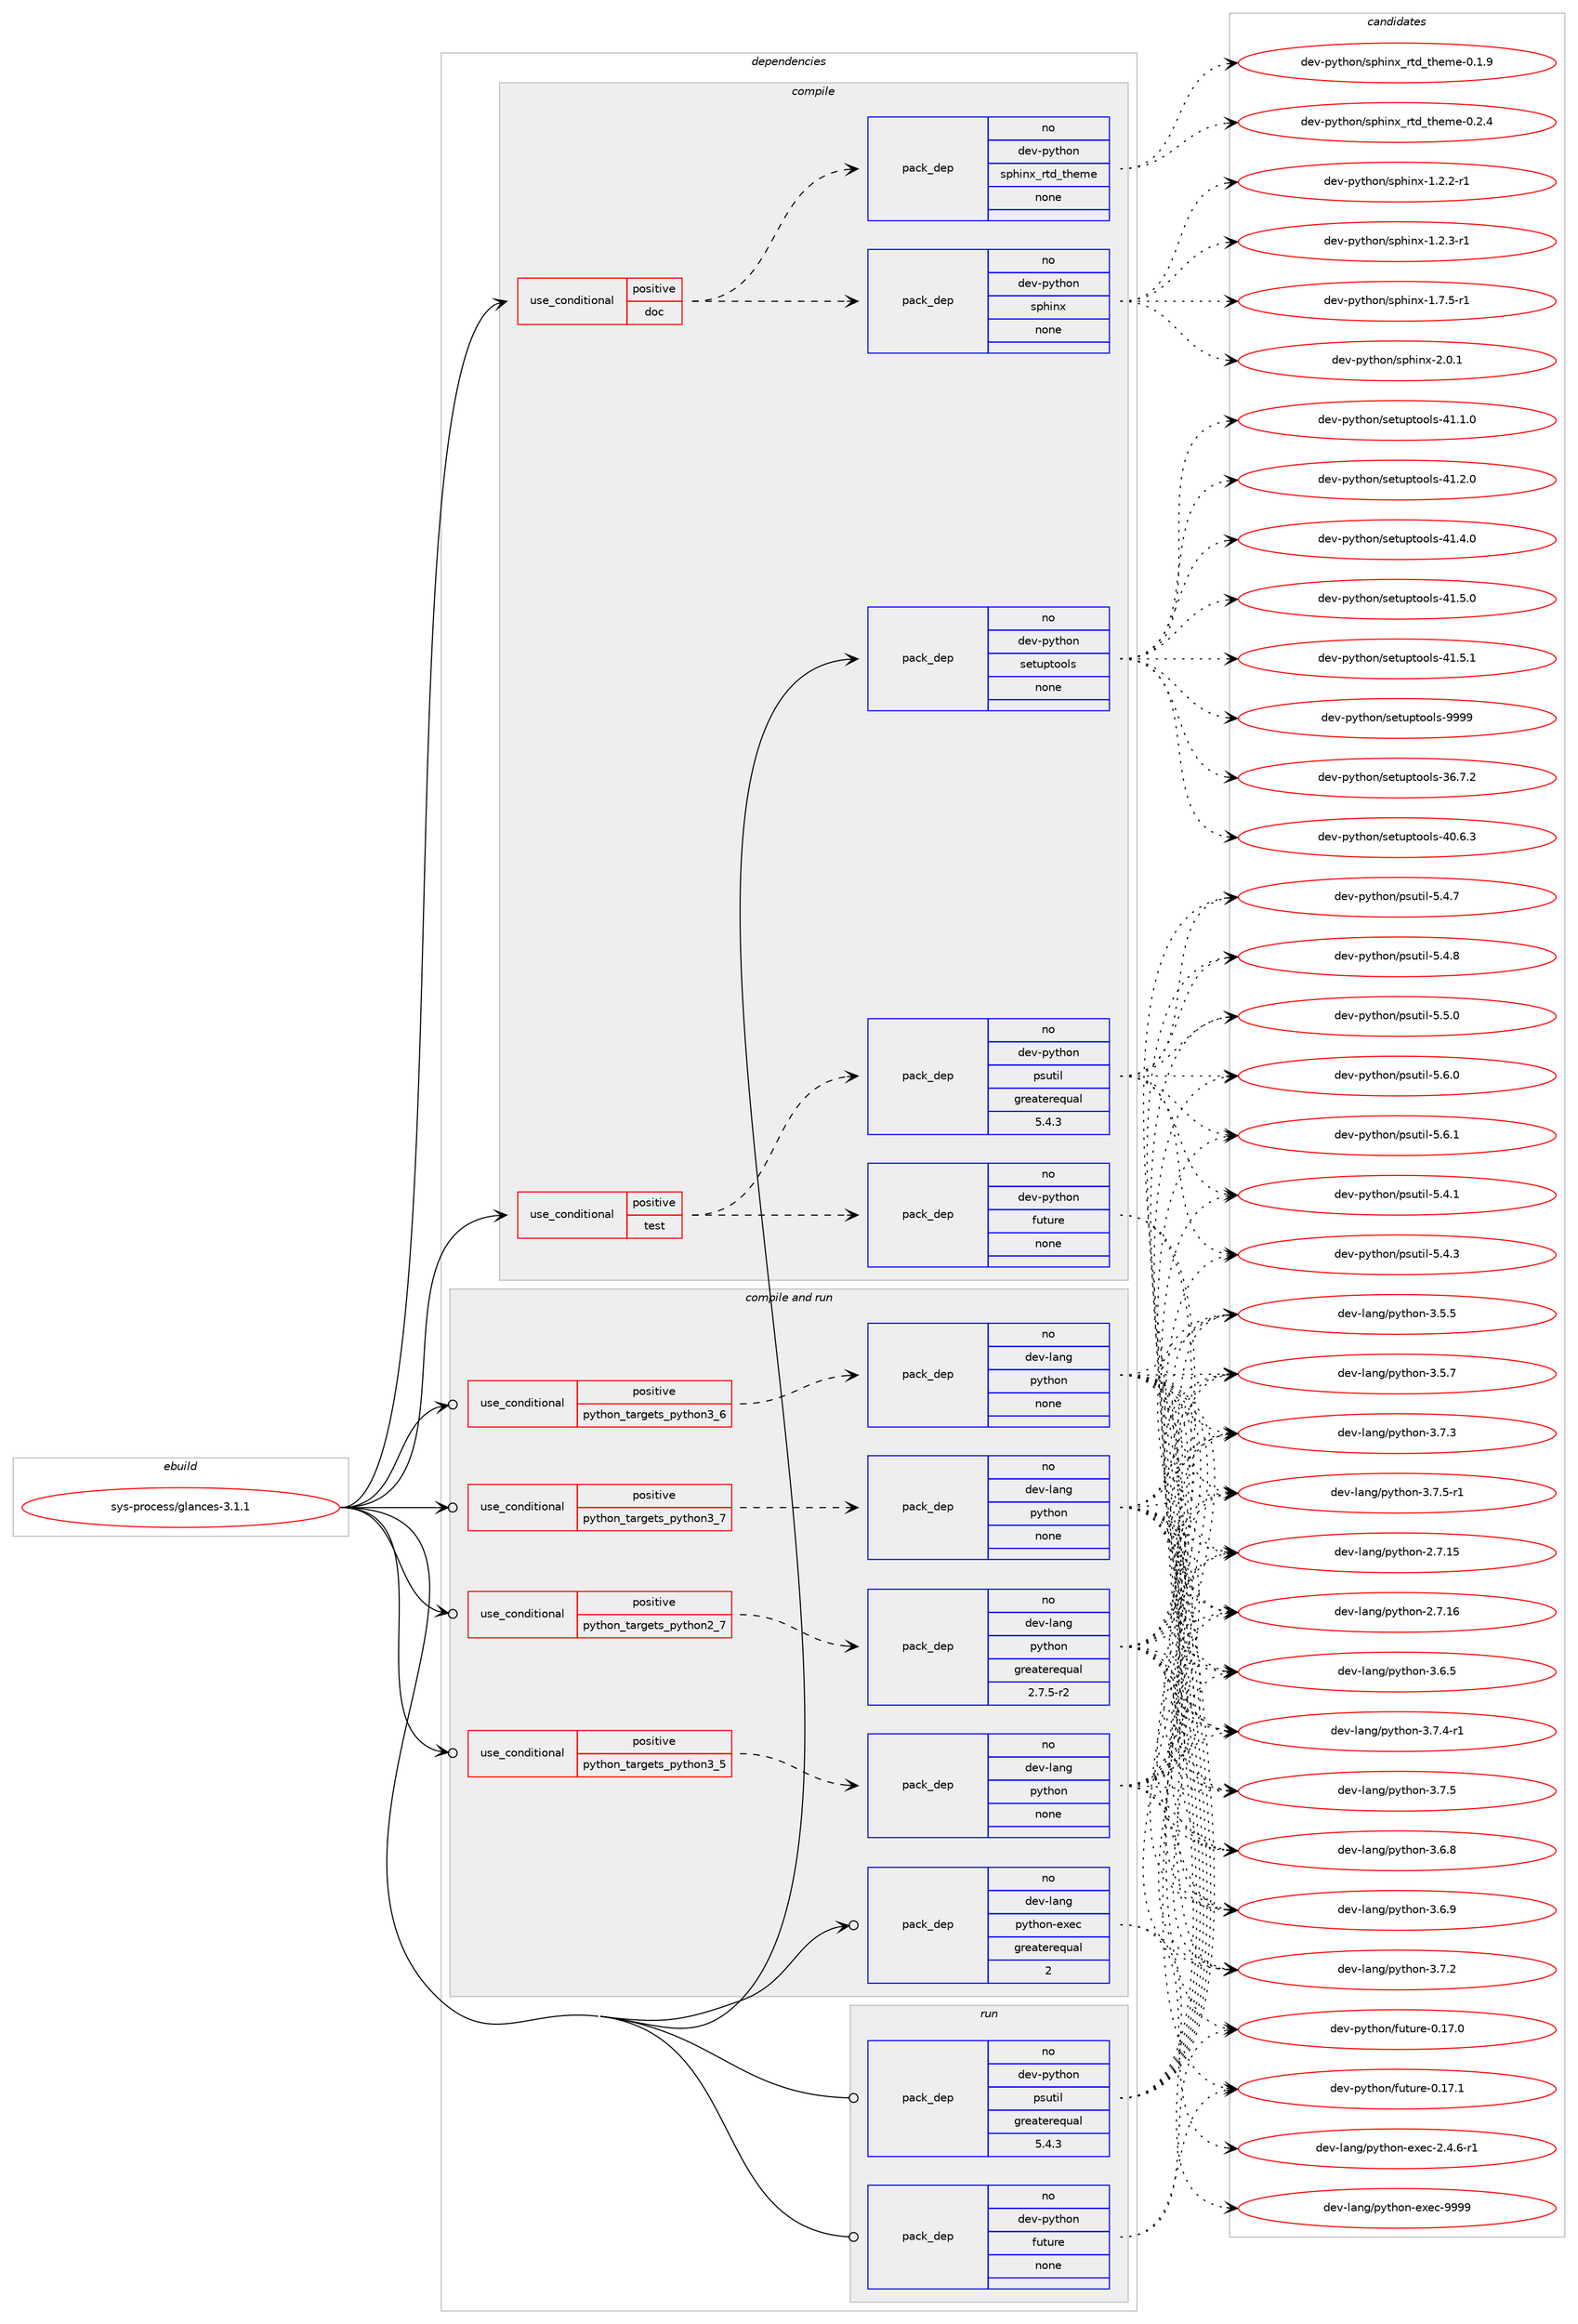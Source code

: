 digraph prolog {

# *************
# Graph options
# *************

newrank=true;
concentrate=true;
compound=true;
graph [rankdir=LR,fontname=Helvetica,fontsize=10,ranksep=1.5];#, ranksep=2.5, nodesep=0.2];
edge  [arrowhead=vee];
node  [fontname=Helvetica,fontsize=10];

# **********
# The ebuild
# **********

subgraph cluster_leftcol {
color=gray;
rank=same;
label=<<i>ebuild</i>>;
id [label="sys-process/glances-3.1.1", color=red, width=4, href="../sys-process/glances-3.1.1.svg"];
}

# ****************
# The dependencies
# ****************

subgraph cluster_midcol {
color=gray;
label=<<i>dependencies</i>>;
subgraph cluster_compile {
fillcolor="#eeeeee";
style=filled;
label=<<i>compile</i>>;
subgraph cond216262 {
dependency899770 [label=<<TABLE BORDER="0" CELLBORDER="1" CELLSPACING="0" CELLPADDING="4"><TR><TD ROWSPAN="3" CELLPADDING="10">use_conditional</TD></TR><TR><TD>positive</TD></TR><TR><TD>doc</TD></TR></TABLE>>, shape=none, color=red];
subgraph pack667670 {
dependency899771 [label=<<TABLE BORDER="0" CELLBORDER="1" CELLSPACING="0" CELLPADDING="4" WIDTH="220"><TR><TD ROWSPAN="6" CELLPADDING="30">pack_dep</TD></TR><TR><TD WIDTH="110">no</TD></TR><TR><TD>dev-python</TD></TR><TR><TD>sphinx</TD></TR><TR><TD>none</TD></TR><TR><TD></TD></TR></TABLE>>, shape=none, color=blue];
}
dependency899770:e -> dependency899771:w [weight=20,style="dashed",arrowhead="vee"];
subgraph pack667671 {
dependency899772 [label=<<TABLE BORDER="0" CELLBORDER="1" CELLSPACING="0" CELLPADDING="4" WIDTH="220"><TR><TD ROWSPAN="6" CELLPADDING="30">pack_dep</TD></TR><TR><TD WIDTH="110">no</TD></TR><TR><TD>dev-python</TD></TR><TR><TD>sphinx_rtd_theme</TD></TR><TR><TD>none</TD></TR><TR><TD></TD></TR></TABLE>>, shape=none, color=blue];
}
dependency899770:e -> dependency899772:w [weight=20,style="dashed",arrowhead="vee"];
}
id:e -> dependency899770:w [weight=20,style="solid",arrowhead="vee"];
subgraph cond216263 {
dependency899773 [label=<<TABLE BORDER="0" CELLBORDER="1" CELLSPACING="0" CELLPADDING="4"><TR><TD ROWSPAN="3" CELLPADDING="10">use_conditional</TD></TR><TR><TD>positive</TD></TR><TR><TD>test</TD></TR></TABLE>>, shape=none, color=red];
subgraph pack667672 {
dependency899774 [label=<<TABLE BORDER="0" CELLBORDER="1" CELLSPACING="0" CELLPADDING="4" WIDTH="220"><TR><TD ROWSPAN="6" CELLPADDING="30">pack_dep</TD></TR><TR><TD WIDTH="110">no</TD></TR><TR><TD>dev-python</TD></TR><TR><TD>future</TD></TR><TR><TD>none</TD></TR><TR><TD></TD></TR></TABLE>>, shape=none, color=blue];
}
dependency899773:e -> dependency899774:w [weight=20,style="dashed",arrowhead="vee"];
subgraph pack667673 {
dependency899775 [label=<<TABLE BORDER="0" CELLBORDER="1" CELLSPACING="0" CELLPADDING="4" WIDTH="220"><TR><TD ROWSPAN="6" CELLPADDING="30">pack_dep</TD></TR><TR><TD WIDTH="110">no</TD></TR><TR><TD>dev-python</TD></TR><TR><TD>psutil</TD></TR><TR><TD>greaterequal</TD></TR><TR><TD>5.4.3</TD></TR></TABLE>>, shape=none, color=blue];
}
dependency899773:e -> dependency899775:w [weight=20,style="dashed",arrowhead="vee"];
}
id:e -> dependency899773:w [weight=20,style="solid",arrowhead="vee"];
subgraph pack667674 {
dependency899776 [label=<<TABLE BORDER="0" CELLBORDER="1" CELLSPACING="0" CELLPADDING="4" WIDTH="220"><TR><TD ROWSPAN="6" CELLPADDING="30">pack_dep</TD></TR><TR><TD WIDTH="110">no</TD></TR><TR><TD>dev-python</TD></TR><TR><TD>setuptools</TD></TR><TR><TD>none</TD></TR><TR><TD></TD></TR></TABLE>>, shape=none, color=blue];
}
id:e -> dependency899776:w [weight=20,style="solid",arrowhead="vee"];
}
subgraph cluster_compileandrun {
fillcolor="#eeeeee";
style=filled;
label=<<i>compile and run</i>>;
subgraph cond216264 {
dependency899777 [label=<<TABLE BORDER="0" CELLBORDER="1" CELLSPACING="0" CELLPADDING="4"><TR><TD ROWSPAN="3" CELLPADDING="10">use_conditional</TD></TR><TR><TD>positive</TD></TR><TR><TD>python_targets_python2_7</TD></TR></TABLE>>, shape=none, color=red];
subgraph pack667675 {
dependency899778 [label=<<TABLE BORDER="0" CELLBORDER="1" CELLSPACING="0" CELLPADDING="4" WIDTH="220"><TR><TD ROWSPAN="6" CELLPADDING="30">pack_dep</TD></TR><TR><TD WIDTH="110">no</TD></TR><TR><TD>dev-lang</TD></TR><TR><TD>python</TD></TR><TR><TD>greaterequal</TD></TR><TR><TD>2.7.5-r2</TD></TR></TABLE>>, shape=none, color=blue];
}
dependency899777:e -> dependency899778:w [weight=20,style="dashed",arrowhead="vee"];
}
id:e -> dependency899777:w [weight=20,style="solid",arrowhead="odotvee"];
subgraph cond216265 {
dependency899779 [label=<<TABLE BORDER="0" CELLBORDER="1" CELLSPACING="0" CELLPADDING="4"><TR><TD ROWSPAN="3" CELLPADDING="10">use_conditional</TD></TR><TR><TD>positive</TD></TR><TR><TD>python_targets_python3_5</TD></TR></TABLE>>, shape=none, color=red];
subgraph pack667676 {
dependency899780 [label=<<TABLE BORDER="0" CELLBORDER="1" CELLSPACING="0" CELLPADDING="4" WIDTH="220"><TR><TD ROWSPAN="6" CELLPADDING="30">pack_dep</TD></TR><TR><TD WIDTH="110">no</TD></TR><TR><TD>dev-lang</TD></TR><TR><TD>python</TD></TR><TR><TD>none</TD></TR><TR><TD></TD></TR></TABLE>>, shape=none, color=blue];
}
dependency899779:e -> dependency899780:w [weight=20,style="dashed",arrowhead="vee"];
}
id:e -> dependency899779:w [weight=20,style="solid",arrowhead="odotvee"];
subgraph cond216266 {
dependency899781 [label=<<TABLE BORDER="0" CELLBORDER="1" CELLSPACING="0" CELLPADDING="4"><TR><TD ROWSPAN="3" CELLPADDING="10">use_conditional</TD></TR><TR><TD>positive</TD></TR><TR><TD>python_targets_python3_6</TD></TR></TABLE>>, shape=none, color=red];
subgraph pack667677 {
dependency899782 [label=<<TABLE BORDER="0" CELLBORDER="1" CELLSPACING="0" CELLPADDING="4" WIDTH="220"><TR><TD ROWSPAN="6" CELLPADDING="30">pack_dep</TD></TR><TR><TD WIDTH="110">no</TD></TR><TR><TD>dev-lang</TD></TR><TR><TD>python</TD></TR><TR><TD>none</TD></TR><TR><TD></TD></TR></TABLE>>, shape=none, color=blue];
}
dependency899781:e -> dependency899782:w [weight=20,style="dashed",arrowhead="vee"];
}
id:e -> dependency899781:w [weight=20,style="solid",arrowhead="odotvee"];
subgraph cond216267 {
dependency899783 [label=<<TABLE BORDER="0" CELLBORDER="1" CELLSPACING="0" CELLPADDING="4"><TR><TD ROWSPAN="3" CELLPADDING="10">use_conditional</TD></TR><TR><TD>positive</TD></TR><TR><TD>python_targets_python3_7</TD></TR></TABLE>>, shape=none, color=red];
subgraph pack667678 {
dependency899784 [label=<<TABLE BORDER="0" CELLBORDER="1" CELLSPACING="0" CELLPADDING="4" WIDTH="220"><TR><TD ROWSPAN="6" CELLPADDING="30">pack_dep</TD></TR><TR><TD WIDTH="110">no</TD></TR><TR><TD>dev-lang</TD></TR><TR><TD>python</TD></TR><TR><TD>none</TD></TR><TR><TD></TD></TR></TABLE>>, shape=none, color=blue];
}
dependency899783:e -> dependency899784:w [weight=20,style="dashed",arrowhead="vee"];
}
id:e -> dependency899783:w [weight=20,style="solid",arrowhead="odotvee"];
subgraph pack667679 {
dependency899785 [label=<<TABLE BORDER="0" CELLBORDER="1" CELLSPACING="0" CELLPADDING="4" WIDTH="220"><TR><TD ROWSPAN="6" CELLPADDING="30">pack_dep</TD></TR><TR><TD WIDTH="110">no</TD></TR><TR><TD>dev-lang</TD></TR><TR><TD>python-exec</TD></TR><TR><TD>greaterequal</TD></TR><TR><TD>2</TD></TR></TABLE>>, shape=none, color=blue];
}
id:e -> dependency899785:w [weight=20,style="solid",arrowhead="odotvee"];
}
subgraph cluster_run {
fillcolor="#eeeeee";
style=filled;
label=<<i>run</i>>;
subgraph pack667680 {
dependency899786 [label=<<TABLE BORDER="0" CELLBORDER="1" CELLSPACING="0" CELLPADDING="4" WIDTH="220"><TR><TD ROWSPAN="6" CELLPADDING="30">pack_dep</TD></TR><TR><TD WIDTH="110">no</TD></TR><TR><TD>dev-python</TD></TR><TR><TD>future</TD></TR><TR><TD>none</TD></TR><TR><TD></TD></TR></TABLE>>, shape=none, color=blue];
}
id:e -> dependency899786:w [weight=20,style="solid",arrowhead="odot"];
subgraph pack667681 {
dependency899787 [label=<<TABLE BORDER="0" CELLBORDER="1" CELLSPACING="0" CELLPADDING="4" WIDTH="220"><TR><TD ROWSPAN="6" CELLPADDING="30">pack_dep</TD></TR><TR><TD WIDTH="110">no</TD></TR><TR><TD>dev-python</TD></TR><TR><TD>psutil</TD></TR><TR><TD>greaterequal</TD></TR><TR><TD>5.4.3</TD></TR></TABLE>>, shape=none, color=blue];
}
id:e -> dependency899787:w [weight=20,style="solid",arrowhead="odot"];
}
}

# **************
# The candidates
# **************

subgraph cluster_choices {
rank=same;
color=gray;
label=<<i>candidates</i>>;

subgraph choice667670 {
color=black;
nodesep=1;
choice10010111845112121116104111110471151121041051101204549465046504511449 [label="dev-python/sphinx-1.2.2-r1", color=red, width=4,href="../dev-python/sphinx-1.2.2-r1.svg"];
choice10010111845112121116104111110471151121041051101204549465046514511449 [label="dev-python/sphinx-1.2.3-r1", color=red, width=4,href="../dev-python/sphinx-1.2.3-r1.svg"];
choice10010111845112121116104111110471151121041051101204549465546534511449 [label="dev-python/sphinx-1.7.5-r1", color=red, width=4,href="../dev-python/sphinx-1.7.5-r1.svg"];
choice1001011184511212111610411111047115112104105110120455046484649 [label="dev-python/sphinx-2.0.1", color=red, width=4,href="../dev-python/sphinx-2.0.1.svg"];
dependency899771:e -> choice10010111845112121116104111110471151121041051101204549465046504511449:w [style=dotted,weight="100"];
dependency899771:e -> choice10010111845112121116104111110471151121041051101204549465046514511449:w [style=dotted,weight="100"];
dependency899771:e -> choice10010111845112121116104111110471151121041051101204549465546534511449:w [style=dotted,weight="100"];
dependency899771:e -> choice1001011184511212111610411111047115112104105110120455046484649:w [style=dotted,weight="100"];
}
subgraph choice667671 {
color=black;
nodesep=1;
choice10010111845112121116104111110471151121041051101209511411610095116104101109101454846494657 [label="dev-python/sphinx_rtd_theme-0.1.9", color=red, width=4,href="../dev-python/sphinx_rtd_theme-0.1.9.svg"];
choice10010111845112121116104111110471151121041051101209511411610095116104101109101454846504652 [label="dev-python/sphinx_rtd_theme-0.2.4", color=red, width=4,href="../dev-python/sphinx_rtd_theme-0.2.4.svg"];
dependency899772:e -> choice10010111845112121116104111110471151121041051101209511411610095116104101109101454846494657:w [style=dotted,weight="100"];
dependency899772:e -> choice10010111845112121116104111110471151121041051101209511411610095116104101109101454846504652:w [style=dotted,weight="100"];
}
subgraph choice667672 {
color=black;
nodesep=1;
choice100101118451121211161041111104710211711611711410145484649554648 [label="dev-python/future-0.17.0", color=red, width=4,href="../dev-python/future-0.17.0.svg"];
choice100101118451121211161041111104710211711611711410145484649554649 [label="dev-python/future-0.17.1", color=red, width=4,href="../dev-python/future-0.17.1.svg"];
dependency899774:e -> choice100101118451121211161041111104710211711611711410145484649554648:w [style=dotted,weight="100"];
dependency899774:e -> choice100101118451121211161041111104710211711611711410145484649554649:w [style=dotted,weight="100"];
}
subgraph choice667673 {
color=black;
nodesep=1;
choice1001011184511212111610411111047112115117116105108455346524649 [label="dev-python/psutil-5.4.1", color=red, width=4,href="../dev-python/psutil-5.4.1.svg"];
choice1001011184511212111610411111047112115117116105108455346524651 [label="dev-python/psutil-5.4.3", color=red, width=4,href="../dev-python/psutil-5.4.3.svg"];
choice1001011184511212111610411111047112115117116105108455346524655 [label="dev-python/psutil-5.4.7", color=red, width=4,href="../dev-python/psutil-5.4.7.svg"];
choice1001011184511212111610411111047112115117116105108455346524656 [label="dev-python/psutil-5.4.8", color=red, width=4,href="../dev-python/psutil-5.4.8.svg"];
choice1001011184511212111610411111047112115117116105108455346534648 [label="dev-python/psutil-5.5.0", color=red, width=4,href="../dev-python/psutil-5.5.0.svg"];
choice1001011184511212111610411111047112115117116105108455346544648 [label="dev-python/psutil-5.6.0", color=red, width=4,href="../dev-python/psutil-5.6.0.svg"];
choice1001011184511212111610411111047112115117116105108455346544649 [label="dev-python/psutil-5.6.1", color=red, width=4,href="../dev-python/psutil-5.6.1.svg"];
dependency899775:e -> choice1001011184511212111610411111047112115117116105108455346524649:w [style=dotted,weight="100"];
dependency899775:e -> choice1001011184511212111610411111047112115117116105108455346524651:w [style=dotted,weight="100"];
dependency899775:e -> choice1001011184511212111610411111047112115117116105108455346524655:w [style=dotted,weight="100"];
dependency899775:e -> choice1001011184511212111610411111047112115117116105108455346524656:w [style=dotted,weight="100"];
dependency899775:e -> choice1001011184511212111610411111047112115117116105108455346534648:w [style=dotted,weight="100"];
dependency899775:e -> choice1001011184511212111610411111047112115117116105108455346544648:w [style=dotted,weight="100"];
dependency899775:e -> choice1001011184511212111610411111047112115117116105108455346544649:w [style=dotted,weight="100"];
}
subgraph choice667674 {
color=black;
nodesep=1;
choice100101118451121211161041111104711510111611711211611111110811545515446554650 [label="dev-python/setuptools-36.7.2", color=red, width=4,href="../dev-python/setuptools-36.7.2.svg"];
choice100101118451121211161041111104711510111611711211611111110811545524846544651 [label="dev-python/setuptools-40.6.3", color=red, width=4,href="../dev-python/setuptools-40.6.3.svg"];
choice100101118451121211161041111104711510111611711211611111110811545524946494648 [label="dev-python/setuptools-41.1.0", color=red, width=4,href="../dev-python/setuptools-41.1.0.svg"];
choice100101118451121211161041111104711510111611711211611111110811545524946504648 [label="dev-python/setuptools-41.2.0", color=red, width=4,href="../dev-python/setuptools-41.2.0.svg"];
choice100101118451121211161041111104711510111611711211611111110811545524946524648 [label="dev-python/setuptools-41.4.0", color=red, width=4,href="../dev-python/setuptools-41.4.0.svg"];
choice100101118451121211161041111104711510111611711211611111110811545524946534648 [label="dev-python/setuptools-41.5.0", color=red, width=4,href="../dev-python/setuptools-41.5.0.svg"];
choice100101118451121211161041111104711510111611711211611111110811545524946534649 [label="dev-python/setuptools-41.5.1", color=red, width=4,href="../dev-python/setuptools-41.5.1.svg"];
choice10010111845112121116104111110471151011161171121161111111081154557575757 [label="dev-python/setuptools-9999", color=red, width=4,href="../dev-python/setuptools-9999.svg"];
dependency899776:e -> choice100101118451121211161041111104711510111611711211611111110811545515446554650:w [style=dotted,weight="100"];
dependency899776:e -> choice100101118451121211161041111104711510111611711211611111110811545524846544651:w [style=dotted,weight="100"];
dependency899776:e -> choice100101118451121211161041111104711510111611711211611111110811545524946494648:w [style=dotted,weight="100"];
dependency899776:e -> choice100101118451121211161041111104711510111611711211611111110811545524946504648:w [style=dotted,weight="100"];
dependency899776:e -> choice100101118451121211161041111104711510111611711211611111110811545524946524648:w [style=dotted,weight="100"];
dependency899776:e -> choice100101118451121211161041111104711510111611711211611111110811545524946534648:w [style=dotted,weight="100"];
dependency899776:e -> choice100101118451121211161041111104711510111611711211611111110811545524946534649:w [style=dotted,weight="100"];
dependency899776:e -> choice10010111845112121116104111110471151011161171121161111111081154557575757:w [style=dotted,weight="100"];
}
subgraph choice667675 {
color=black;
nodesep=1;
choice10010111845108971101034711212111610411111045504655464953 [label="dev-lang/python-2.7.15", color=red, width=4,href="../dev-lang/python-2.7.15.svg"];
choice10010111845108971101034711212111610411111045504655464954 [label="dev-lang/python-2.7.16", color=red, width=4,href="../dev-lang/python-2.7.16.svg"];
choice100101118451089711010347112121116104111110455146534653 [label="dev-lang/python-3.5.5", color=red, width=4,href="../dev-lang/python-3.5.5.svg"];
choice100101118451089711010347112121116104111110455146534655 [label="dev-lang/python-3.5.7", color=red, width=4,href="../dev-lang/python-3.5.7.svg"];
choice100101118451089711010347112121116104111110455146544653 [label="dev-lang/python-3.6.5", color=red, width=4,href="../dev-lang/python-3.6.5.svg"];
choice100101118451089711010347112121116104111110455146544656 [label="dev-lang/python-3.6.8", color=red, width=4,href="../dev-lang/python-3.6.8.svg"];
choice100101118451089711010347112121116104111110455146544657 [label="dev-lang/python-3.6.9", color=red, width=4,href="../dev-lang/python-3.6.9.svg"];
choice100101118451089711010347112121116104111110455146554650 [label="dev-lang/python-3.7.2", color=red, width=4,href="../dev-lang/python-3.7.2.svg"];
choice100101118451089711010347112121116104111110455146554651 [label="dev-lang/python-3.7.3", color=red, width=4,href="../dev-lang/python-3.7.3.svg"];
choice1001011184510897110103471121211161041111104551465546524511449 [label="dev-lang/python-3.7.4-r1", color=red, width=4,href="../dev-lang/python-3.7.4-r1.svg"];
choice100101118451089711010347112121116104111110455146554653 [label="dev-lang/python-3.7.5", color=red, width=4,href="../dev-lang/python-3.7.5.svg"];
choice1001011184510897110103471121211161041111104551465546534511449 [label="dev-lang/python-3.7.5-r1", color=red, width=4,href="../dev-lang/python-3.7.5-r1.svg"];
dependency899778:e -> choice10010111845108971101034711212111610411111045504655464953:w [style=dotted,weight="100"];
dependency899778:e -> choice10010111845108971101034711212111610411111045504655464954:w [style=dotted,weight="100"];
dependency899778:e -> choice100101118451089711010347112121116104111110455146534653:w [style=dotted,weight="100"];
dependency899778:e -> choice100101118451089711010347112121116104111110455146534655:w [style=dotted,weight="100"];
dependency899778:e -> choice100101118451089711010347112121116104111110455146544653:w [style=dotted,weight="100"];
dependency899778:e -> choice100101118451089711010347112121116104111110455146544656:w [style=dotted,weight="100"];
dependency899778:e -> choice100101118451089711010347112121116104111110455146544657:w [style=dotted,weight="100"];
dependency899778:e -> choice100101118451089711010347112121116104111110455146554650:w [style=dotted,weight="100"];
dependency899778:e -> choice100101118451089711010347112121116104111110455146554651:w [style=dotted,weight="100"];
dependency899778:e -> choice1001011184510897110103471121211161041111104551465546524511449:w [style=dotted,weight="100"];
dependency899778:e -> choice100101118451089711010347112121116104111110455146554653:w [style=dotted,weight="100"];
dependency899778:e -> choice1001011184510897110103471121211161041111104551465546534511449:w [style=dotted,weight="100"];
}
subgraph choice667676 {
color=black;
nodesep=1;
choice10010111845108971101034711212111610411111045504655464953 [label="dev-lang/python-2.7.15", color=red, width=4,href="../dev-lang/python-2.7.15.svg"];
choice10010111845108971101034711212111610411111045504655464954 [label="dev-lang/python-2.7.16", color=red, width=4,href="../dev-lang/python-2.7.16.svg"];
choice100101118451089711010347112121116104111110455146534653 [label="dev-lang/python-3.5.5", color=red, width=4,href="../dev-lang/python-3.5.5.svg"];
choice100101118451089711010347112121116104111110455146534655 [label="dev-lang/python-3.5.7", color=red, width=4,href="../dev-lang/python-3.5.7.svg"];
choice100101118451089711010347112121116104111110455146544653 [label="dev-lang/python-3.6.5", color=red, width=4,href="../dev-lang/python-3.6.5.svg"];
choice100101118451089711010347112121116104111110455146544656 [label="dev-lang/python-3.6.8", color=red, width=4,href="../dev-lang/python-3.6.8.svg"];
choice100101118451089711010347112121116104111110455146544657 [label="dev-lang/python-3.6.9", color=red, width=4,href="../dev-lang/python-3.6.9.svg"];
choice100101118451089711010347112121116104111110455146554650 [label="dev-lang/python-3.7.2", color=red, width=4,href="../dev-lang/python-3.7.2.svg"];
choice100101118451089711010347112121116104111110455146554651 [label="dev-lang/python-3.7.3", color=red, width=4,href="../dev-lang/python-3.7.3.svg"];
choice1001011184510897110103471121211161041111104551465546524511449 [label="dev-lang/python-3.7.4-r1", color=red, width=4,href="../dev-lang/python-3.7.4-r1.svg"];
choice100101118451089711010347112121116104111110455146554653 [label="dev-lang/python-3.7.5", color=red, width=4,href="../dev-lang/python-3.7.5.svg"];
choice1001011184510897110103471121211161041111104551465546534511449 [label="dev-lang/python-3.7.5-r1", color=red, width=4,href="../dev-lang/python-3.7.5-r1.svg"];
dependency899780:e -> choice10010111845108971101034711212111610411111045504655464953:w [style=dotted,weight="100"];
dependency899780:e -> choice10010111845108971101034711212111610411111045504655464954:w [style=dotted,weight="100"];
dependency899780:e -> choice100101118451089711010347112121116104111110455146534653:w [style=dotted,weight="100"];
dependency899780:e -> choice100101118451089711010347112121116104111110455146534655:w [style=dotted,weight="100"];
dependency899780:e -> choice100101118451089711010347112121116104111110455146544653:w [style=dotted,weight="100"];
dependency899780:e -> choice100101118451089711010347112121116104111110455146544656:w [style=dotted,weight="100"];
dependency899780:e -> choice100101118451089711010347112121116104111110455146544657:w [style=dotted,weight="100"];
dependency899780:e -> choice100101118451089711010347112121116104111110455146554650:w [style=dotted,weight="100"];
dependency899780:e -> choice100101118451089711010347112121116104111110455146554651:w [style=dotted,weight="100"];
dependency899780:e -> choice1001011184510897110103471121211161041111104551465546524511449:w [style=dotted,weight="100"];
dependency899780:e -> choice100101118451089711010347112121116104111110455146554653:w [style=dotted,weight="100"];
dependency899780:e -> choice1001011184510897110103471121211161041111104551465546534511449:w [style=dotted,weight="100"];
}
subgraph choice667677 {
color=black;
nodesep=1;
choice10010111845108971101034711212111610411111045504655464953 [label="dev-lang/python-2.7.15", color=red, width=4,href="../dev-lang/python-2.7.15.svg"];
choice10010111845108971101034711212111610411111045504655464954 [label="dev-lang/python-2.7.16", color=red, width=4,href="../dev-lang/python-2.7.16.svg"];
choice100101118451089711010347112121116104111110455146534653 [label="dev-lang/python-3.5.5", color=red, width=4,href="../dev-lang/python-3.5.5.svg"];
choice100101118451089711010347112121116104111110455146534655 [label="dev-lang/python-3.5.7", color=red, width=4,href="../dev-lang/python-3.5.7.svg"];
choice100101118451089711010347112121116104111110455146544653 [label="dev-lang/python-3.6.5", color=red, width=4,href="../dev-lang/python-3.6.5.svg"];
choice100101118451089711010347112121116104111110455146544656 [label="dev-lang/python-3.6.8", color=red, width=4,href="../dev-lang/python-3.6.8.svg"];
choice100101118451089711010347112121116104111110455146544657 [label="dev-lang/python-3.6.9", color=red, width=4,href="../dev-lang/python-3.6.9.svg"];
choice100101118451089711010347112121116104111110455146554650 [label="dev-lang/python-3.7.2", color=red, width=4,href="../dev-lang/python-3.7.2.svg"];
choice100101118451089711010347112121116104111110455146554651 [label="dev-lang/python-3.7.3", color=red, width=4,href="../dev-lang/python-3.7.3.svg"];
choice1001011184510897110103471121211161041111104551465546524511449 [label="dev-lang/python-3.7.4-r1", color=red, width=4,href="../dev-lang/python-3.7.4-r1.svg"];
choice100101118451089711010347112121116104111110455146554653 [label="dev-lang/python-3.7.5", color=red, width=4,href="../dev-lang/python-3.7.5.svg"];
choice1001011184510897110103471121211161041111104551465546534511449 [label="dev-lang/python-3.7.5-r1", color=red, width=4,href="../dev-lang/python-3.7.5-r1.svg"];
dependency899782:e -> choice10010111845108971101034711212111610411111045504655464953:w [style=dotted,weight="100"];
dependency899782:e -> choice10010111845108971101034711212111610411111045504655464954:w [style=dotted,weight="100"];
dependency899782:e -> choice100101118451089711010347112121116104111110455146534653:w [style=dotted,weight="100"];
dependency899782:e -> choice100101118451089711010347112121116104111110455146534655:w [style=dotted,weight="100"];
dependency899782:e -> choice100101118451089711010347112121116104111110455146544653:w [style=dotted,weight="100"];
dependency899782:e -> choice100101118451089711010347112121116104111110455146544656:w [style=dotted,weight="100"];
dependency899782:e -> choice100101118451089711010347112121116104111110455146544657:w [style=dotted,weight="100"];
dependency899782:e -> choice100101118451089711010347112121116104111110455146554650:w [style=dotted,weight="100"];
dependency899782:e -> choice100101118451089711010347112121116104111110455146554651:w [style=dotted,weight="100"];
dependency899782:e -> choice1001011184510897110103471121211161041111104551465546524511449:w [style=dotted,weight="100"];
dependency899782:e -> choice100101118451089711010347112121116104111110455146554653:w [style=dotted,weight="100"];
dependency899782:e -> choice1001011184510897110103471121211161041111104551465546534511449:w [style=dotted,weight="100"];
}
subgraph choice667678 {
color=black;
nodesep=1;
choice10010111845108971101034711212111610411111045504655464953 [label="dev-lang/python-2.7.15", color=red, width=4,href="../dev-lang/python-2.7.15.svg"];
choice10010111845108971101034711212111610411111045504655464954 [label="dev-lang/python-2.7.16", color=red, width=4,href="../dev-lang/python-2.7.16.svg"];
choice100101118451089711010347112121116104111110455146534653 [label="dev-lang/python-3.5.5", color=red, width=4,href="../dev-lang/python-3.5.5.svg"];
choice100101118451089711010347112121116104111110455146534655 [label="dev-lang/python-3.5.7", color=red, width=4,href="../dev-lang/python-3.5.7.svg"];
choice100101118451089711010347112121116104111110455146544653 [label="dev-lang/python-3.6.5", color=red, width=4,href="../dev-lang/python-3.6.5.svg"];
choice100101118451089711010347112121116104111110455146544656 [label="dev-lang/python-3.6.8", color=red, width=4,href="../dev-lang/python-3.6.8.svg"];
choice100101118451089711010347112121116104111110455146544657 [label="dev-lang/python-3.6.9", color=red, width=4,href="../dev-lang/python-3.6.9.svg"];
choice100101118451089711010347112121116104111110455146554650 [label="dev-lang/python-3.7.2", color=red, width=4,href="../dev-lang/python-3.7.2.svg"];
choice100101118451089711010347112121116104111110455146554651 [label="dev-lang/python-3.7.3", color=red, width=4,href="../dev-lang/python-3.7.3.svg"];
choice1001011184510897110103471121211161041111104551465546524511449 [label="dev-lang/python-3.7.4-r1", color=red, width=4,href="../dev-lang/python-3.7.4-r1.svg"];
choice100101118451089711010347112121116104111110455146554653 [label="dev-lang/python-3.7.5", color=red, width=4,href="../dev-lang/python-3.7.5.svg"];
choice1001011184510897110103471121211161041111104551465546534511449 [label="dev-lang/python-3.7.5-r1", color=red, width=4,href="../dev-lang/python-3.7.5-r1.svg"];
dependency899784:e -> choice10010111845108971101034711212111610411111045504655464953:w [style=dotted,weight="100"];
dependency899784:e -> choice10010111845108971101034711212111610411111045504655464954:w [style=dotted,weight="100"];
dependency899784:e -> choice100101118451089711010347112121116104111110455146534653:w [style=dotted,weight="100"];
dependency899784:e -> choice100101118451089711010347112121116104111110455146534655:w [style=dotted,weight="100"];
dependency899784:e -> choice100101118451089711010347112121116104111110455146544653:w [style=dotted,weight="100"];
dependency899784:e -> choice100101118451089711010347112121116104111110455146544656:w [style=dotted,weight="100"];
dependency899784:e -> choice100101118451089711010347112121116104111110455146544657:w [style=dotted,weight="100"];
dependency899784:e -> choice100101118451089711010347112121116104111110455146554650:w [style=dotted,weight="100"];
dependency899784:e -> choice100101118451089711010347112121116104111110455146554651:w [style=dotted,weight="100"];
dependency899784:e -> choice1001011184510897110103471121211161041111104551465546524511449:w [style=dotted,weight="100"];
dependency899784:e -> choice100101118451089711010347112121116104111110455146554653:w [style=dotted,weight="100"];
dependency899784:e -> choice1001011184510897110103471121211161041111104551465546534511449:w [style=dotted,weight="100"];
}
subgraph choice667679 {
color=black;
nodesep=1;
choice10010111845108971101034711212111610411111045101120101994550465246544511449 [label="dev-lang/python-exec-2.4.6-r1", color=red, width=4,href="../dev-lang/python-exec-2.4.6-r1.svg"];
choice10010111845108971101034711212111610411111045101120101994557575757 [label="dev-lang/python-exec-9999", color=red, width=4,href="../dev-lang/python-exec-9999.svg"];
dependency899785:e -> choice10010111845108971101034711212111610411111045101120101994550465246544511449:w [style=dotted,weight="100"];
dependency899785:e -> choice10010111845108971101034711212111610411111045101120101994557575757:w [style=dotted,weight="100"];
}
subgraph choice667680 {
color=black;
nodesep=1;
choice100101118451121211161041111104710211711611711410145484649554648 [label="dev-python/future-0.17.0", color=red, width=4,href="../dev-python/future-0.17.0.svg"];
choice100101118451121211161041111104710211711611711410145484649554649 [label="dev-python/future-0.17.1", color=red, width=4,href="../dev-python/future-0.17.1.svg"];
dependency899786:e -> choice100101118451121211161041111104710211711611711410145484649554648:w [style=dotted,weight="100"];
dependency899786:e -> choice100101118451121211161041111104710211711611711410145484649554649:w [style=dotted,weight="100"];
}
subgraph choice667681 {
color=black;
nodesep=1;
choice1001011184511212111610411111047112115117116105108455346524649 [label="dev-python/psutil-5.4.1", color=red, width=4,href="../dev-python/psutil-5.4.1.svg"];
choice1001011184511212111610411111047112115117116105108455346524651 [label="dev-python/psutil-5.4.3", color=red, width=4,href="../dev-python/psutil-5.4.3.svg"];
choice1001011184511212111610411111047112115117116105108455346524655 [label="dev-python/psutil-5.4.7", color=red, width=4,href="../dev-python/psutil-5.4.7.svg"];
choice1001011184511212111610411111047112115117116105108455346524656 [label="dev-python/psutil-5.4.8", color=red, width=4,href="../dev-python/psutil-5.4.8.svg"];
choice1001011184511212111610411111047112115117116105108455346534648 [label="dev-python/psutil-5.5.0", color=red, width=4,href="../dev-python/psutil-5.5.0.svg"];
choice1001011184511212111610411111047112115117116105108455346544648 [label="dev-python/psutil-5.6.0", color=red, width=4,href="../dev-python/psutil-5.6.0.svg"];
choice1001011184511212111610411111047112115117116105108455346544649 [label="dev-python/psutil-5.6.1", color=red, width=4,href="../dev-python/psutil-5.6.1.svg"];
dependency899787:e -> choice1001011184511212111610411111047112115117116105108455346524649:w [style=dotted,weight="100"];
dependency899787:e -> choice1001011184511212111610411111047112115117116105108455346524651:w [style=dotted,weight="100"];
dependency899787:e -> choice1001011184511212111610411111047112115117116105108455346524655:w [style=dotted,weight="100"];
dependency899787:e -> choice1001011184511212111610411111047112115117116105108455346524656:w [style=dotted,weight="100"];
dependency899787:e -> choice1001011184511212111610411111047112115117116105108455346534648:w [style=dotted,weight="100"];
dependency899787:e -> choice1001011184511212111610411111047112115117116105108455346544648:w [style=dotted,weight="100"];
dependency899787:e -> choice1001011184511212111610411111047112115117116105108455346544649:w [style=dotted,weight="100"];
}
}

}
